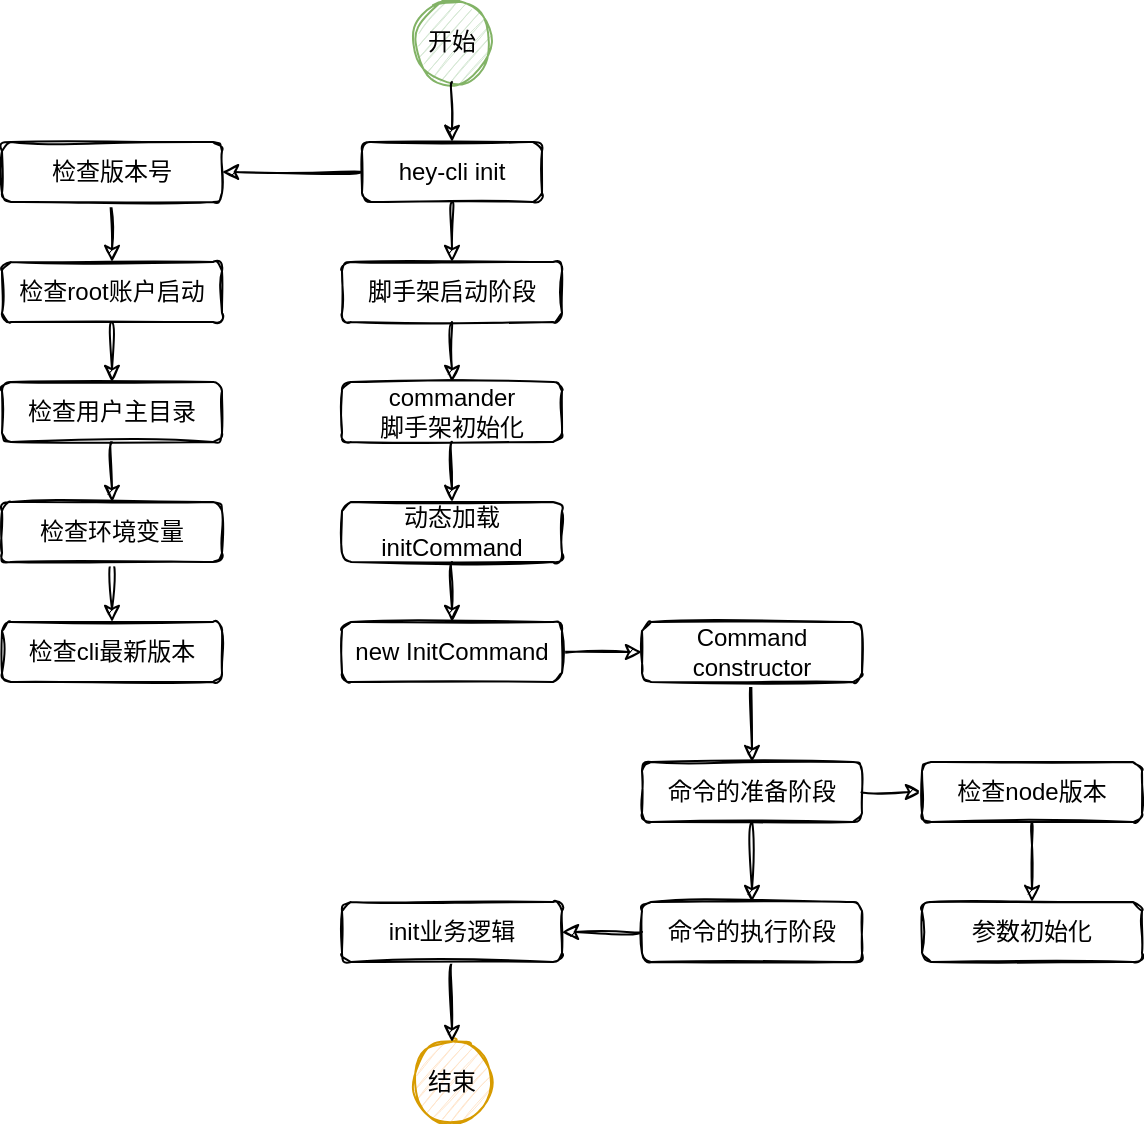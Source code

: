 <mxfile>
    <diagram id="PWRS0DaU7JnXPn73NEsV" name="第 1 页">
        <mxGraphModel dx="459" dy="749" grid="1" gridSize="10" guides="1" tooltips="1" connect="1" arrows="1" fold="1" page="1" pageScale="1" pageWidth="827" pageHeight="1169" math="0" shadow="0">
            <root>
                <mxCell id="0"/>
                <mxCell id="1" parent="0"/>
                <mxCell id="2" value="开始" style="ellipse;whiteSpace=wrap;html=1;aspect=fixed;sketch=1;fillColor=#d5e8d4;strokeColor=#82b366;" vertex="1" parent="1">
                    <mxGeometry x="235" y="30" width="40" height="40" as="geometry"/>
                </mxCell>
                <mxCell id="3" value="结束" style="ellipse;whiteSpace=wrap;html=1;aspect=fixed;sketch=1;fillColor=#ffe6cc;strokeColor=#d79b00;" vertex="1" parent="1">
                    <mxGeometry x="235" y="550" width="40" height="40" as="geometry"/>
                </mxCell>
                <mxCell id="27" value="" style="edgeStyle=none;curved=1;sketch=1;html=1;" edge="1" parent="1" source="4" target="6">
                    <mxGeometry relative="1" as="geometry"/>
                </mxCell>
                <mxCell id="4" value="hey-cli init" style="rounded=1;whiteSpace=wrap;html=1;sketch=1;" vertex="1" parent="1">
                    <mxGeometry x="210" y="100" width="90" height="30" as="geometry"/>
                </mxCell>
                <mxCell id="5" value="脚手架启动阶段" style="rounded=1;whiteSpace=wrap;html=1;sketch=1;" vertex="1" parent="1">
                    <mxGeometry x="200" y="160" width="110" height="30" as="geometry"/>
                </mxCell>
                <mxCell id="28" value="" style="edgeStyle=none;curved=1;sketch=1;html=1;" edge="1" parent="1" source="6" target="11">
                    <mxGeometry relative="1" as="geometry"/>
                </mxCell>
                <mxCell id="6" value="检查版本号" style="rounded=1;whiteSpace=wrap;html=1;sketch=1;" vertex="1" parent="1">
                    <mxGeometry x="30" y="100" width="110" height="30" as="geometry"/>
                </mxCell>
                <mxCell id="7" value="commander&lt;br&gt;脚手架初始化" style="rounded=1;whiteSpace=wrap;html=1;sketch=1;" vertex="1" parent="1">
                    <mxGeometry x="200" y="220" width="110" height="30" as="geometry"/>
                </mxCell>
                <mxCell id="8" value="检查cli最新版本" style="rounded=1;whiteSpace=wrap;html=1;sketch=1;" vertex="1" parent="1">
                    <mxGeometry x="30" y="340" width="110" height="30" as="geometry"/>
                </mxCell>
                <mxCell id="31" value="" style="edgeStyle=none;curved=1;sketch=1;html=1;" edge="1" parent="1" source="9" target="8">
                    <mxGeometry relative="1" as="geometry"/>
                </mxCell>
                <mxCell id="9" value="检查环境变量" style="rounded=1;whiteSpace=wrap;html=1;sketch=1;" vertex="1" parent="1">
                    <mxGeometry x="30" y="280" width="110" height="30" as="geometry"/>
                </mxCell>
                <mxCell id="30" value="" style="edgeStyle=none;curved=1;sketch=1;html=1;" edge="1" parent="1" source="10" target="9">
                    <mxGeometry relative="1" as="geometry"/>
                </mxCell>
                <mxCell id="10" value="检查用户主目录" style="rounded=1;whiteSpace=wrap;html=1;sketch=1;" vertex="1" parent="1">
                    <mxGeometry x="30" y="220" width="110" height="30" as="geometry"/>
                </mxCell>
                <mxCell id="29" value="" style="edgeStyle=none;curved=1;sketch=1;html=1;" edge="1" parent="1" source="11" target="10">
                    <mxGeometry relative="1" as="geometry"/>
                </mxCell>
                <mxCell id="11" value="检查root账户启动" style="rounded=1;whiteSpace=wrap;html=1;sketch=1;" vertex="1" parent="1">
                    <mxGeometry x="30" y="160" width="110" height="30" as="geometry"/>
                </mxCell>
                <mxCell id="12" value="动态加载&lt;br&gt;initCommand" style="rounded=1;whiteSpace=wrap;html=1;sketch=1;" vertex="1" parent="1">
                    <mxGeometry x="200" y="280" width="110" height="30" as="geometry"/>
                </mxCell>
                <mxCell id="32" value="" style="edgeStyle=none;curved=1;sketch=1;html=1;" edge="1" parent="1" source="13" target="14">
                    <mxGeometry relative="1" as="geometry"/>
                </mxCell>
                <mxCell id="13" value="new InitCommand" style="rounded=1;whiteSpace=wrap;html=1;sketch=1;" vertex="1" parent="1">
                    <mxGeometry x="200" y="340" width="110" height="30" as="geometry"/>
                </mxCell>
                <mxCell id="33" value="" style="edgeStyle=none;curved=1;sketch=1;html=1;" edge="1" parent="1" source="14" target="15">
                    <mxGeometry relative="1" as="geometry"/>
                </mxCell>
                <mxCell id="14" value="Command constructor" style="rounded=1;whiteSpace=wrap;html=1;sketch=1;" vertex="1" parent="1">
                    <mxGeometry x="350" y="340" width="110" height="30" as="geometry"/>
                </mxCell>
                <mxCell id="34" value="" style="edgeStyle=none;curved=1;sketch=1;html=1;" edge="1" parent="1" source="15" target="17">
                    <mxGeometry relative="1" as="geometry"/>
                </mxCell>
                <mxCell id="36" value="" style="edgeStyle=none;curved=1;sketch=1;html=1;" edge="1" parent="1" source="15" target="18">
                    <mxGeometry relative="1" as="geometry"/>
                </mxCell>
                <mxCell id="15" value="命令的准备阶段" style="rounded=1;whiteSpace=wrap;html=1;sketch=1;" vertex="1" parent="1">
                    <mxGeometry x="350" y="410" width="110" height="30" as="geometry"/>
                </mxCell>
                <mxCell id="39" value="" style="edgeStyle=none;curved=1;sketch=1;html=1;" edge="1" parent="1" source="17" target="38">
                    <mxGeometry relative="1" as="geometry"/>
                </mxCell>
                <mxCell id="17" value="检查node版本" style="rounded=1;whiteSpace=wrap;html=1;sketch=1;" vertex="1" parent="1">
                    <mxGeometry x="490" y="410" width="110" height="30" as="geometry"/>
                </mxCell>
                <mxCell id="37" value="" style="edgeStyle=none;curved=1;sketch=1;html=1;" edge="1" parent="1" source="18" target="19">
                    <mxGeometry relative="1" as="geometry"/>
                </mxCell>
                <mxCell id="18" value="命令的执行阶段" style="rounded=1;whiteSpace=wrap;html=1;sketch=1;" vertex="1" parent="1">
                    <mxGeometry x="350" y="480" width="110" height="30" as="geometry"/>
                </mxCell>
                <mxCell id="40" value="" style="edgeStyle=none;curved=1;sketch=1;html=1;" edge="1" parent="1" source="19" target="3">
                    <mxGeometry relative="1" as="geometry"/>
                </mxCell>
                <mxCell id="19" value="init业务逻辑" style="rounded=1;whiteSpace=wrap;html=1;sketch=1;" vertex="1" parent="1">
                    <mxGeometry x="200" y="480" width="110" height="30" as="geometry"/>
                </mxCell>
                <mxCell id="20" value="" style="endArrow=classic;html=1;sketch=1;curved=1;exitX=0.5;exitY=1;exitDx=0;exitDy=0;entryX=0.5;entryY=0;entryDx=0;entryDy=0;" edge="1" parent="1" source="2" target="4">
                    <mxGeometry width="50" height="50" relative="1" as="geometry">
                        <mxPoint x="160" y="90" as="sourcePoint"/>
                        <mxPoint x="210" y="40" as="targetPoint"/>
                    </mxGeometry>
                </mxCell>
                <mxCell id="21" value="" style="endArrow=classic;html=1;sketch=1;curved=1;exitX=0.5;exitY=1;exitDx=0;exitDy=0;entryX=0.5;entryY=0;entryDx=0;entryDy=0;" edge="1" parent="1" source="4" target="5">
                    <mxGeometry width="50" height="50" relative="1" as="geometry">
                        <mxPoint x="265" y="80" as="sourcePoint"/>
                        <mxPoint x="265" y="110" as="targetPoint"/>
                    </mxGeometry>
                </mxCell>
                <mxCell id="22" value="" style="endArrow=classic;html=1;sketch=1;curved=1;exitX=0.5;exitY=1;exitDx=0;exitDy=0;entryX=0.5;entryY=0;entryDx=0;entryDy=0;" edge="1" parent="1" source="5" target="7">
                    <mxGeometry width="50" height="50" relative="1" as="geometry">
                        <mxPoint x="265" y="140" as="sourcePoint"/>
                        <mxPoint x="265" y="170" as="targetPoint"/>
                    </mxGeometry>
                </mxCell>
                <mxCell id="23" value="" style="endArrow=classic;html=1;sketch=1;curved=1;exitX=0.5;exitY=1;exitDx=0;exitDy=0;entryX=0.5;entryY=0;entryDx=0;entryDy=0;" edge="1" parent="1" source="7" target="12">
                    <mxGeometry width="50" height="50" relative="1" as="geometry">
                        <mxPoint x="265" y="200" as="sourcePoint"/>
                        <mxPoint x="265" y="230" as="targetPoint"/>
                    </mxGeometry>
                </mxCell>
                <mxCell id="24" value="" style="endArrow=classic;html=1;sketch=1;curved=1;exitX=0.5;exitY=1;exitDx=0;exitDy=0;entryX=0.5;entryY=0;entryDx=0;entryDy=0;" edge="1" parent="1" source="12" target="13">
                    <mxGeometry width="50" height="50" relative="1" as="geometry">
                        <mxPoint x="265" y="260" as="sourcePoint"/>
                        <mxPoint x="265" y="290" as="targetPoint"/>
                    </mxGeometry>
                </mxCell>
                <mxCell id="38" value="参数初始化" style="rounded=1;whiteSpace=wrap;html=1;sketch=1;" vertex="1" parent="1">
                    <mxGeometry x="490" y="480" width="110" height="30" as="geometry"/>
                </mxCell>
            </root>
        </mxGraphModel>
    </diagram>
</mxfile>